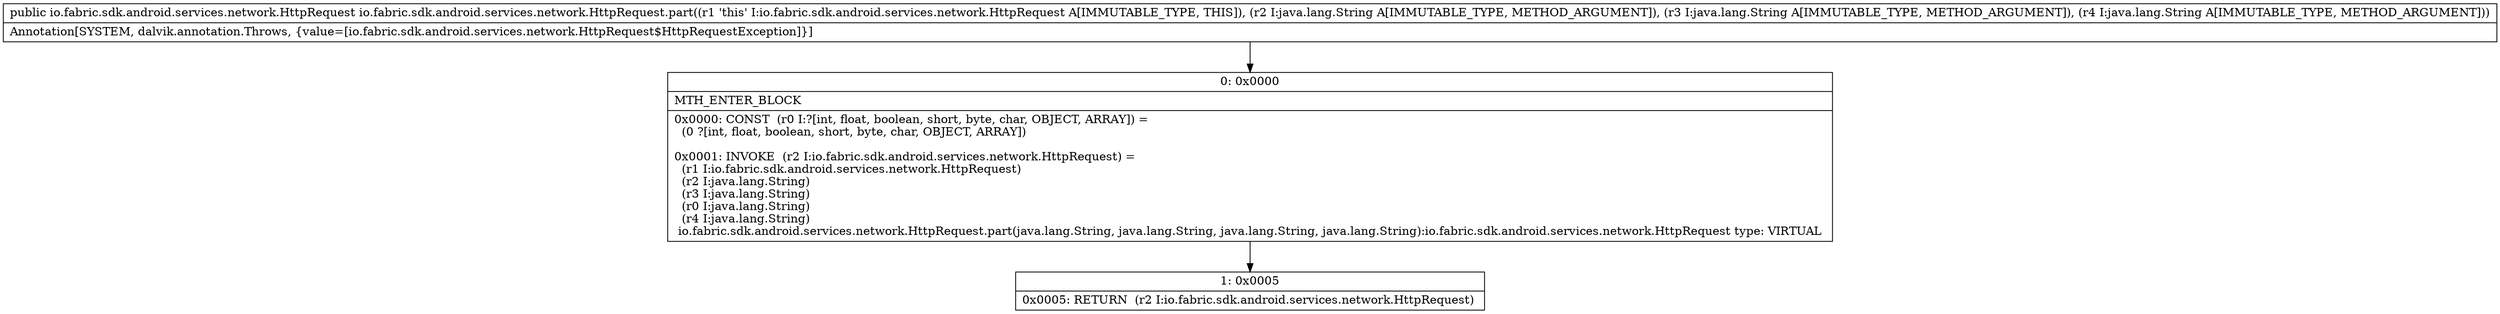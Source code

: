 digraph "CFG forio.fabric.sdk.android.services.network.HttpRequest.part(Ljava\/lang\/String;Ljava\/lang\/String;Ljava\/lang\/String;)Lio\/fabric\/sdk\/android\/services\/network\/HttpRequest;" {
Node_0 [shape=record,label="{0\:\ 0x0000|MTH_ENTER_BLOCK\l|0x0000: CONST  (r0 I:?[int, float, boolean, short, byte, char, OBJECT, ARRAY]) = \l  (0 ?[int, float, boolean, short, byte, char, OBJECT, ARRAY])\l \l0x0001: INVOKE  (r2 I:io.fabric.sdk.android.services.network.HttpRequest) = \l  (r1 I:io.fabric.sdk.android.services.network.HttpRequest)\l  (r2 I:java.lang.String)\l  (r3 I:java.lang.String)\l  (r0 I:java.lang.String)\l  (r4 I:java.lang.String)\l io.fabric.sdk.android.services.network.HttpRequest.part(java.lang.String, java.lang.String, java.lang.String, java.lang.String):io.fabric.sdk.android.services.network.HttpRequest type: VIRTUAL \l}"];
Node_1 [shape=record,label="{1\:\ 0x0005|0x0005: RETURN  (r2 I:io.fabric.sdk.android.services.network.HttpRequest) \l}"];
MethodNode[shape=record,label="{public io.fabric.sdk.android.services.network.HttpRequest io.fabric.sdk.android.services.network.HttpRequest.part((r1 'this' I:io.fabric.sdk.android.services.network.HttpRequest A[IMMUTABLE_TYPE, THIS]), (r2 I:java.lang.String A[IMMUTABLE_TYPE, METHOD_ARGUMENT]), (r3 I:java.lang.String A[IMMUTABLE_TYPE, METHOD_ARGUMENT]), (r4 I:java.lang.String A[IMMUTABLE_TYPE, METHOD_ARGUMENT]))  | Annotation[SYSTEM, dalvik.annotation.Throws, \{value=[io.fabric.sdk.android.services.network.HttpRequest$HttpRequestException]\}]\l}"];
MethodNode -> Node_0;
Node_0 -> Node_1;
}

